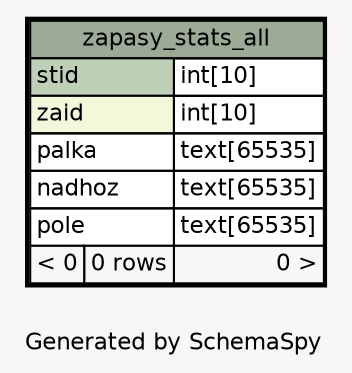 // dot 2.38.0 on Mac OS X 10.9.4
// SchemaSpy rev 590
digraph "oneDegreeRelationshipsDiagram" {
  graph [
    rankdir="RL"
    bgcolor="#f7f7f7"
    label="\nGenerated by SchemaSpy"
    labeljust="l"
    nodesep="0.18"
    ranksep="0.46"
    fontname="Helvetica"
    fontsize="11"
  ];
  node [
    fontname="Helvetica"
    fontsize="11"
    shape="plaintext"
  ];
  edge [
    arrowsize="0.8"
  ];
  "zapasy_stats_all" [
    label=<
    <TABLE BORDER="2" CELLBORDER="1" CELLSPACING="0" BGCOLOR="#ffffff">
      <TR><TD COLSPAN="3" BGCOLOR="#9bab96" ALIGN="CENTER">zapasy_stats_all</TD></TR>
      <TR><TD PORT="stid" COLSPAN="2" BGCOLOR="#bed1b8" ALIGN="LEFT">stid</TD><TD PORT="stid.type" ALIGN="LEFT">int[10]</TD></TR>
      <TR><TD PORT="zaid" COLSPAN="2" BGCOLOR="#f4f7da" ALIGN="LEFT">zaid</TD><TD PORT="zaid.type" ALIGN="LEFT">int[10]</TD></TR>
      <TR><TD PORT="palka" COLSPAN="2" ALIGN="LEFT">palka</TD><TD PORT="palka.type" ALIGN="LEFT">text[65535]</TD></TR>
      <TR><TD PORT="nadhoz" COLSPAN="2" ALIGN="LEFT">nadhoz</TD><TD PORT="nadhoz.type" ALIGN="LEFT">text[65535]</TD></TR>
      <TR><TD PORT="pole" COLSPAN="2" ALIGN="LEFT">pole</TD><TD PORT="pole.type" ALIGN="LEFT">text[65535]</TD></TR>
      <TR><TD ALIGN="LEFT" BGCOLOR="#f7f7f7">&lt; 0</TD><TD ALIGN="RIGHT" BGCOLOR="#f7f7f7">0 rows</TD><TD ALIGN="RIGHT" BGCOLOR="#f7f7f7">0 &gt;</TD></TR>
    </TABLE>>
    URL="zapasy_stats_all.html"
    tooltip="zapasy_stats_all"
  ];
}
